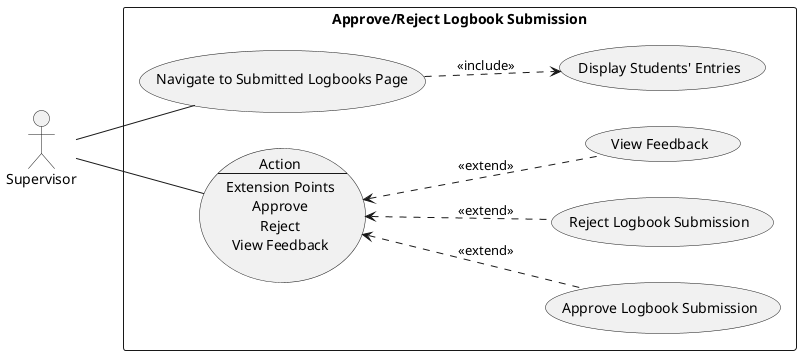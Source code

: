 @startuml logbook_submission_use_case_diagram

left to right direction

actor Supervisor as User

rectangle "Approve/Reject Logbook Submission" {
  usecase "Navigate to Submitted Logbooks Page" as UC1
  usecase "Display Students' Entries" as UC2
  usecase UC3 as "Action
  --
  Extension Points
  Approve
  Reject
  View Feedback"
  usecase "Approve Logbook Submission" as UC4
  usecase "Reject Logbook Submission" as UC5
  usecase "View Feedback" as UC6 
}

  User -- UC1
  User -- UC3
  UC1 ..> UC2 : <<include>>
  UC3 <.. UC4 : <<extend>>
  UC3 <.. UC5 : <<extend>>
  UC3 <.. UC6 : <<extend>>

@enduml
